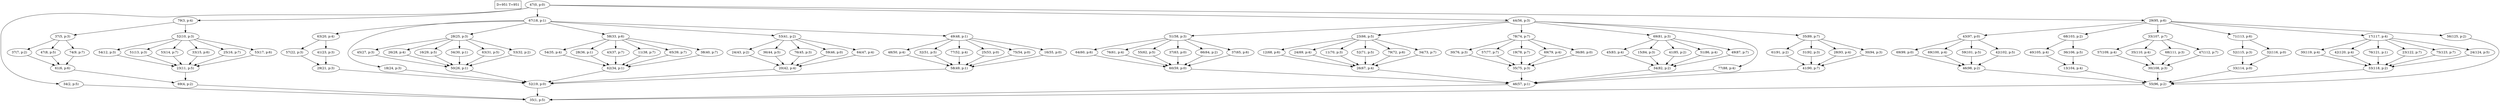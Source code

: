 digraph Task {
i [shape=box, label="D=951 T=951"]; 
0 [label="47(0, p:0)"];
1 [label="35(1, p:5)"];
2 [label="34(2, p:5)"];
3 [label="79(3, p:4)"];
4 [label="69(4, p:2)"];
5 [label="37(5, p:3)"];
6 [label="61(6, p:6)"];
7 [label="37(7, p:2)"];
8 [label="47(8, p:5)"];
9 [label="74(9, p:7)"];
10 [label="52(10, p:3)"];
11 [label="23(11, p:5)"];
12 [label="54(12, p:3)"];
13 [label="51(13, p:3)"];
14 [label="53(14, p:7)"];
15 [label="33(15, p:6)"];
16 [label="25(16, p:7)"];
17 [label="53(17, p:6)"];
18 [label="67(18, p:1)"];
19 [label="52(19, p:0)"];
20 [label="63(20, p:4)"];
21 [label="29(21, p:3)"];
22 [label="57(22, p:3)"];
23 [label="41(23, p:3)"];
24 [label="18(24, p:3)"];
25 [label="28(25, p:3)"];
26 [label="50(26, p:1)"];
27 [label="45(27, p:3)"];
28 [label="26(28, p:4)"];
29 [label="16(29, p:5)"];
30 [label="34(30, p:1)"];
31 [label="63(31, p:5)"];
32 [label="53(32, p:2)"];
33 [label="58(33, p:6)"];
34 [label="62(34, p:1)"];
35 [label="54(35, p:4)"];
36 [label="28(36, p:1)"];
37 [label="43(37, p:7)"];
38 [label="11(38, p:7)"];
39 [label="65(39, p:7)"];
40 [label="38(40, p:7)"];
41 [label="53(41, p:2)"];
42 [label="20(42, p:4)"];
43 [label="24(43, p:2)"];
44 [label="36(44, p:5)"];
45 [label="76(45, p:3)"];
46 [label="59(46, p:0)"];
47 [label="64(47, p:4)"];
48 [label="49(48, p:1)"];
49 [label="58(49, p:1)"];
50 [label="48(50, p:4)"];
51 [label="32(51, p:5)"];
52 [label="77(52, p:4)"];
53 [label="25(53, p:0)"];
54 [label="75(54, p:0)"];
55 [label="16(55, p:0)"];
56 [label="44(56, p:3)"];
57 [label="46(57, p:1)"];
58 [label="51(58, p:3)"];
59 [label="60(59, p:0)"];
60 [label="64(60, p:6)"];
61 [label="76(61, p:4)"];
62 [label="55(62, p:5)"];
63 [label="37(63, p:0)"];
64 [label="66(64, p:2)"];
65 [label="37(65, p:6)"];
66 [label="23(66, p:5)"];
67 [label="26(67, p:4)"];
68 [label="12(68, p:6)"];
69 [label="24(69, p:4)"];
70 [label="11(70, p:3)"];
71 [label="52(71, p:5)"];
72 [label="79(72, p:6)"];
73 [label="34(73, p:7)"];
74 [label="78(74, p:7)"];
75 [label="35(75, p:3)"];
76 [label="30(76, p:3)"];
77 [label="57(77, p:7)"];
78 [label="19(78, p:7)"];
79 [label="69(79, p:4)"];
80 [label="36(80, p:0)"];
81 [label="69(81, p:3)"];
82 [label="34(82, p:2)"];
83 [label="45(83, p:4)"];
84 [label="15(84, p:3)"];
85 [label="41(85, p:2)"];
86 [label="51(86, p:4)"];
87 [label="49(87, p:7)"];
88 [label="77(88, p:4)"];
89 [label="35(89, p:7)"];
90 [label="41(90, p:7)"];
91 [label="61(91, p:2)"];
92 [label="31(92, p:3)"];
93 [label="28(93, p:4)"];
94 [label="30(94, p:3)"];
95 [label="29(95, p:6)"];
96 [label="55(96, p:2)"];
97 [label="43(97, p:0)"];
98 [label="46(98, p:2)"];
99 [label="69(99, p:0)"];
100 [label="69(100, p:4)"];
101 [label="59(101, p:5)"];
102 [label="42(102, p:5)"];
103 [label="68(103, p:2)"];
104 [label="13(104, p:4)"];
105 [label="40(105, p:4)"];
106 [label="36(106, p:5)"];
107 [label="33(107, p:7)"];
108 [label="30(108, p:3)"];
109 [label="57(109, p:4)"];
110 [label="35(110, p:4)"];
111 [label="68(111, p:3)"];
112 [label="47(112, p:7)"];
113 [label="71(113, p:6)"];
114 [label="33(114, p:0)"];
115 [label="52(115, p:3)"];
116 [label="32(116, p:0)"];
117 [label="17(117, p:4)"];
118 [label="33(118, p:2)"];
119 [label="30(119, p:4)"];
120 [label="42(120, p:4)"];
121 [label="76(121, p:1)"];
122 [label="23(122, p:7)"];
123 [label="75(123, p:7)"];
124 [label="24(124, p:5)"];
125 [label="56(125, p:2)"];
0 -> 2;
0 -> 3;
0 -> 18;
0 -> 56;
0 -> 95;
2 -> 1;
3 -> 5;
3 -> 10;
4 -> 1;
5 -> 7;
5 -> 8;
5 -> 9;
6 -> 4;
7 -> 6;
8 -> 6;
9 -> 6;
10 -> 12;
10 -> 13;
10 -> 14;
10 -> 15;
10 -> 16;
10 -> 17;
11 -> 4;
12 -> 11;
13 -> 11;
14 -> 11;
15 -> 11;
16 -> 11;
17 -> 11;
18 -> 20;
18 -> 24;
18 -> 25;
18 -> 33;
18 -> 41;
18 -> 48;
19 -> 1;
20 -> 22;
20 -> 23;
21 -> 19;
22 -> 21;
23 -> 21;
24 -> 19;
25 -> 27;
25 -> 28;
25 -> 29;
25 -> 30;
25 -> 31;
25 -> 32;
26 -> 19;
27 -> 26;
28 -> 26;
29 -> 26;
30 -> 26;
31 -> 26;
32 -> 26;
33 -> 35;
33 -> 36;
33 -> 37;
33 -> 38;
33 -> 39;
33 -> 40;
34 -> 19;
35 -> 34;
36 -> 34;
37 -> 34;
38 -> 34;
39 -> 34;
40 -> 34;
41 -> 43;
41 -> 44;
41 -> 45;
41 -> 46;
41 -> 47;
42 -> 19;
43 -> 42;
44 -> 42;
45 -> 42;
46 -> 42;
47 -> 42;
48 -> 50;
48 -> 51;
48 -> 52;
48 -> 53;
48 -> 54;
48 -> 55;
49 -> 19;
50 -> 49;
51 -> 49;
52 -> 49;
53 -> 49;
54 -> 49;
55 -> 49;
56 -> 58;
56 -> 66;
56 -> 74;
56 -> 81;
56 -> 88;
56 -> 89;
57 -> 1;
58 -> 60;
58 -> 61;
58 -> 62;
58 -> 63;
58 -> 64;
58 -> 65;
59 -> 57;
60 -> 59;
61 -> 59;
62 -> 59;
63 -> 59;
64 -> 59;
65 -> 59;
66 -> 68;
66 -> 69;
66 -> 70;
66 -> 71;
66 -> 72;
66 -> 73;
67 -> 57;
68 -> 67;
69 -> 67;
70 -> 67;
71 -> 67;
72 -> 67;
73 -> 67;
74 -> 76;
74 -> 77;
74 -> 78;
74 -> 79;
74 -> 80;
75 -> 57;
76 -> 75;
77 -> 75;
78 -> 75;
79 -> 75;
80 -> 75;
81 -> 83;
81 -> 84;
81 -> 85;
81 -> 86;
81 -> 87;
82 -> 57;
83 -> 82;
84 -> 82;
85 -> 82;
86 -> 82;
87 -> 82;
88 -> 57;
89 -> 91;
89 -> 92;
89 -> 93;
89 -> 94;
90 -> 57;
91 -> 90;
92 -> 90;
93 -> 90;
94 -> 90;
95 -> 97;
95 -> 103;
95 -> 107;
95 -> 113;
95 -> 117;
95 -> 125;
96 -> 1;
97 -> 99;
97 -> 100;
97 -> 101;
97 -> 102;
98 -> 96;
99 -> 98;
100 -> 98;
101 -> 98;
102 -> 98;
103 -> 105;
103 -> 106;
104 -> 96;
105 -> 104;
106 -> 104;
107 -> 109;
107 -> 110;
107 -> 111;
107 -> 112;
108 -> 96;
109 -> 108;
110 -> 108;
111 -> 108;
112 -> 108;
113 -> 115;
113 -> 116;
114 -> 96;
115 -> 114;
116 -> 114;
117 -> 119;
117 -> 120;
117 -> 121;
117 -> 122;
117 -> 123;
117 -> 124;
118 -> 96;
119 -> 118;
120 -> 118;
121 -> 118;
122 -> 118;
123 -> 118;
124 -> 118;
125 -> 96;
}